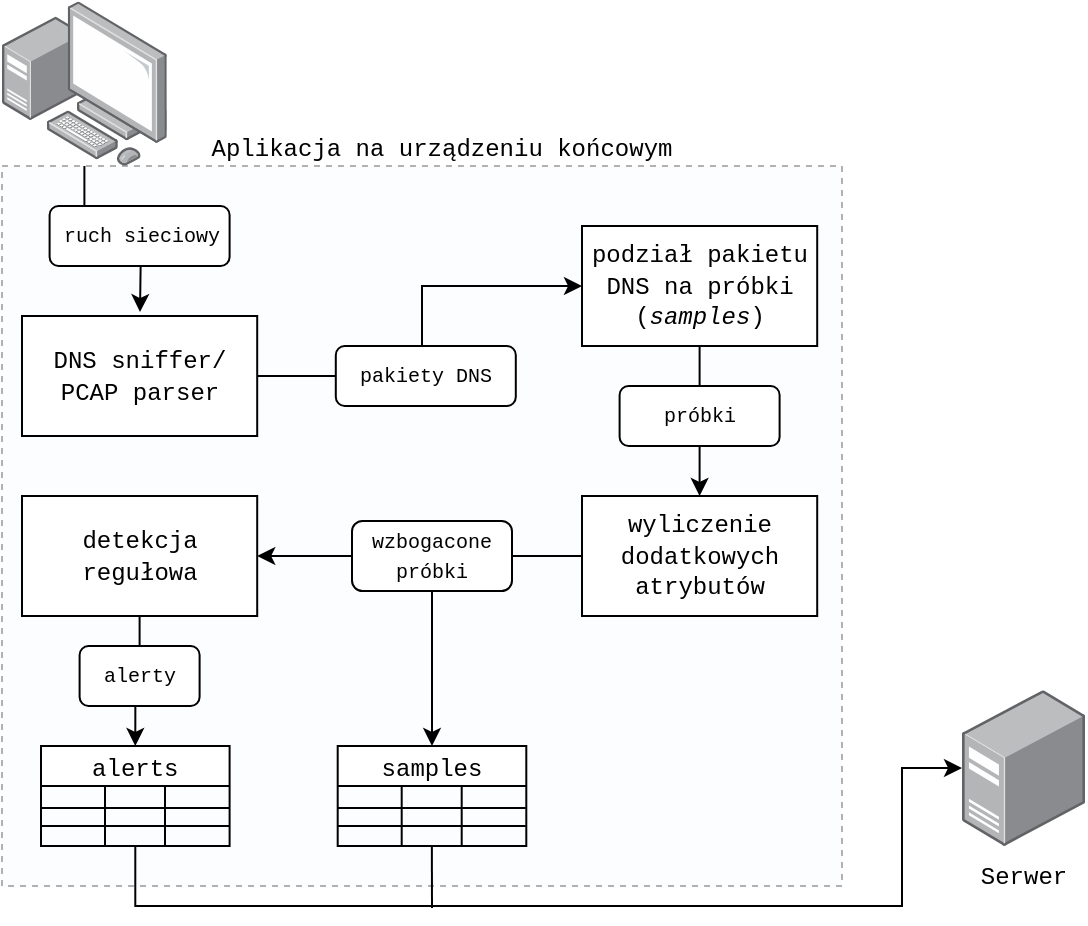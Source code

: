 <mxfile version="20.8.3" type="device"><diagram id="2xPIGsKkTaqsHsy8lldZ" name="Page-1"><mxGraphModel dx="939" dy="548" grid="1" gridSize="10" guides="1" tooltips="1" connect="1" arrows="1" fold="1" page="1" pageScale="1" pageWidth="850" pageHeight="1100" math="0" shadow="0"><root><mxCell id="0"/><mxCell id="1" parent="0"/><mxCell id="h4Um_Pl1rE5DkgPxfwHl-2" value="" style="rounded=0;whiteSpace=wrap;html=1;fillColor=#F6F8FA;dashed=1;opacity=30;" vertex="1" parent="1"><mxGeometry x="10" y="130" width="420" height="360" as="geometry"/></mxCell><mxCell id="h4Um_Pl1rE5DkgPxfwHl-86" style="edgeStyle=orthogonalEdgeStyle;rounded=0;orthogonalLoop=1;jettySize=auto;html=1;entryX=0.5;entryY=0;entryDx=0;entryDy=0;fontFamily=Courier New;fontSize=10;" edge="1" parent="1" source="h4Um_Pl1rE5DkgPxfwHl-44"><mxGeometry relative="1" as="geometry"><mxPoint x="225.0" y="420" as="targetPoint"/></mxGeometry></mxCell><mxCell id="h4Um_Pl1rE5DkgPxfwHl-90" style="edgeStyle=orthogonalEdgeStyle;rounded=0;orthogonalLoop=1;jettySize=auto;html=1;fontFamily=Courier New;fontSize=10;" edge="1" parent="1" source="h4Um_Pl1rE5DkgPxfwHl-1"><mxGeometry relative="1" as="geometry"><mxPoint x="79" y="203" as="targetPoint"/></mxGeometry></mxCell><mxCell id="h4Um_Pl1rE5DkgPxfwHl-1" value="" style="points=[];aspect=fixed;html=1;align=center;shadow=0;dashed=0;image;image=img/lib/allied_telesis/computer_and_terminals/Personal_Computer_with_Server.svg;" vertex="1" parent="1"><mxGeometry x="10.0" y="47.6" width="82.4" height="82.4" as="geometry"/></mxCell><mxCell id="h4Um_Pl1rE5DkgPxfwHl-9" value="" style="edgeStyle=orthogonalEdgeStyle;rounded=0;orthogonalLoop=1;jettySize=auto;html=1;fontFamily=Courier New;" edge="1" parent="1" source="h4Um_Pl1rE5DkgPxfwHl-3" target="h4Um_Pl1rE5DkgPxfwHl-4"><mxGeometry relative="1" as="geometry"><Array as="points"><mxPoint x="220" y="235"/><mxPoint x="220" y="190"/></Array></mxGeometry></mxCell><mxCell id="h4Um_Pl1rE5DkgPxfwHl-3" value="&lt;font face=&quot;Courier New&quot;&gt;DNS sniffer/ PCAP parser&lt;/font&gt;" style="rounded=0;whiteSpace=wrap;html=1;" vertex="1" parent="1"><mxGeometry x="20" y="205" width="117.6" height="60" as="geometry"/></mxCell><mxCell id="h4Um_Pl1rE5DkgPxfwHl-4" value="&lt;font face=&quot;Courier New&quot;&gt;podział pakietu DNS na próbki (&lt;i&gt;samples&lt;/i&gt;)&lt;/font&gt;" style="rounded=0;whiteSpace=wrap;html=1;" vertex="1" parent="1"><mxGeometry x="300" y="160" width="117.6" height="60" as="geometry"/></mxCell><mxCell id="h4Um_Pl1rE5DkgPxfwHl-8" value="" style="edgeStyle=orthogonalEdgeStyle;rounded=0;orthogonalLoop=1;jettySize=auto;html=1;fontFamily=Courier New;endArrow=classic;endFill=1;startArrow=none;startFill=0;" edge="1" parent="1"><mxGeometry relative="1" as="geometry"><mxPoint x="300" y="325" as="sourcePoint"/><mxPoint x="137.6" y="325" as="targetPoint"/></mxGeometry></mxCell><mxCell id="h4Um_Pl1rE5DkgPxfwHl-5" value="&lt;font face=&quot;Courier New&quot;&gt;wyliczenie dodatkowych atrybutów &lt;br&gt;&lt;/font&gt;" style="rounded=0;whiteSpace=wrap;html=1;" vertex="1" parent="1"><mxGeometry x="300" y="295" width="117.6" height="60" as="geometry"/></mxCell><mxCell id="h4Um_Pl1rE5DkgPxfwHl-85" style="edgeStyle=orthogonalEdgeStyle;rounded=0;orthogonalLoop=1;jettySize=auto;html=1;entryX=0.5;entryY=0;entryDx=0;entryDy=0;fontFamily=Courier New;fontSize=10;" edge="1" parent="1" source="h4Um_Pl1rE5DkgPxfwHl-6" target="h4Um_Pl1rE5DkgPxfwHl-23"><mxGeometry relative="1" as="geometry"/></mxCell><mxCell id="h4Um_Pl1rE5DkgPxfwHl-6" value="&lt;font face=&quot;Courier New&quot;&gt;detekcja regułowa&lt;br&gt;&lt;/font&gt;" style="rounded=0;whiteSpace=wrap;html=1;" vertex="1" parent="1"><mxGeometry x="20" y="295" width="117.6" height="60" as="geometry"/></mxCell><mxCell id="h4Um_Pl1rE5DkgPxfwHl-7" value="" style="endArrow=classic;html=1;rounded=0;fontFamily=Courier New;exitX=0.5;exitY=1;exitDx=0;exitDy=0;entryX=0.5;entryY=0;entryDx=0;entryDy=0;startArrow=none;" edge="1" parent="1" source="h4Um_Pl1rE5DkgPxfwHl-46" target="h4Um_Pl1rE5DkgPxfwHl-5"><mxGeometry width="50" height="50" relative="1" as="geometry"><mxPoint x="440" y="300" as="sourcePoint"/><mxPoint x="490" y="250" as="targetPoint"/></mxGeometry></mxCell><mxCell id="h4Um_Pl1rE5DkgPxfwHl-128" style="edgeStyle=orthogonalEdgeStyle;rounded=0;orthogonalLoop=1;jettySize=auto;html=1;fontFamily=Courier New;fontSize=10;startArrow=none;startFill=0;endArrow=classic;endFill=1;" edge="1" parent="1" source="h4Um_Pl1rE5DkgPxfwHl-23" target="h4Um_Pl1rE5DkgPxfwHl-112"><mxGeometry relative="1" as="geometry"><Array as="points"><mxPoint x="77" y="500"/><mxPoint x="460" y="500"/><mxPoint x="460" y="431"/></Array></mxGeometry></mxCell><mxCell id="h4Um_Pl1rE5DkgPxfwHl-23" value="alerts" style="shape=table;startSize=20;container=1;collapsible=0;childLayout=tableLayout;fontStyle=0;align=center;fontFamily=Courier New;" vertex="1" parent="1"><mxGeometry x="29.5" y="420" width="94.3" height="50" as="geometry"/></mxCell><mxCell id="h4Um_Pl1rE5DkgPxfwHl-24" value="" style="shape=tableRow;horizontal=0;startSize=0;swimlaneHead=0;swimlaneBody=0;top=0;left=0;bottom=0;right=0;collapsible=0;dropTarget=0;fillColor=none;points=[[0,0.5],[1,0.5]];portConstraint=eastwest;fontFamily=Courier New;" vertex="1" parent="h4Um_Pl1rE5DkgPxfwHl-23"><mxGeometry y="20" width="94.3" height="11" as="geometry"/></mxCell><mxCell id="h4Um_Pl1rE5DkgPxfwHl-25" value="" style="shape=partialRectangle;html=1;whiteSpace=wrap;connectable=0;fillColor=none;top=0;left=0;bottom=0;right=0;overflow=hidden;fontFamily=Courier New;" vertex="1" parent="h4Um_Pl1rE5DkgPxfwHl-24"><mxGeometry width="32" height="11" as="geometry"><mxRectangle width="32" height="11" as="alternateBounds"/></mxGeometry></mxCell><mxCell id="h4Um_Pl1rE5DkgPxfwHl-26" value="" style="shape=partialRectangle;html=1;whiteSpace=wrap;connectable=0;fillColor=none;top=0;left=0;bottom=0;right=0;overflow=hidden;fontFamily=Courier New;" vertex="1" parent="h4Um_Pl1rE5DkgPxfwHl-24"><mxGeometry x="32" width="30" height="11" as="geometry"><mxRectangle width="30" height="11" as="alternateBounds"/></mxGeometry></mxCell><mxCell id="h4Um_Pl1rE5DkgPxfwHl-27" value="" style="shape=partialRectangle;html=1;whiteSpace=wrap;connectable=0;fillColor=none;top=0;left=0;bottom=0;right=0;overflow=hidden;fontFamily=Courier New;" vertex="1" parent="h4Um_Pl1rE5DkgPxfwHl-24"><mxGeometry x="62" width="32" height="11" as="geometry"><mxRectangle width="32" height="11" as="alternateBounds"/></mxGeometry></mxCell><mxCell id="h4Um_Pl1rE5DkgPxfwHl-28" value="" style="shape=tableRow;horizontal=0;startSize=0;swimlaneHead=0;swimlaneBody=0;top=0;left=0;bottom=0;right=0;collapsible=0;dropTarget=0;fillColor=none;points=[[0,0.5],[1,0.5]];portConstraint=eastwest;fontFamily=Courier New;" vertex="1" parent="h4Um_Pl1rE5DkgPxfwHl-23"><mxGeometry y="31" width="94.3" height="9" as="geometry"/></mxCell><mxCell id="h4Um_Pl1rE5DkgPxfwHl-29" value="" style="shape=partialRectangle;html=1;whiteSpace=wrap;connectable=0;fillColor=none;top=0;left=0;bottom=0;right=0;overflow=hidden;fontFamily=Courier New;" vertex="1" parent="h4Um_Pl1rE5DkgPxfwHl-28"><mxGeometry width="32" height="9" as="geometry"><mxRectangle width="32" height="9" as="alternateBounds"/></mxGeometry></mxCell><mxCell id="h4Um_Pl1rE5DkgPxfwHl-30" value="" style="shape=partialRectangle;html=1;whiteSpace=wrap;connectable=0;fillColor=none;top=0;left=0;bottom=0;right=0;overflow=hidden;fontFamily=Courier New;" vertex="1" parent="h4Um_Pl1rE5DkgPxfwHl-28"><mxGeometry x="32" width="30" height="9" as="geometry"><mxRectangle width="30" height="9" as="alternateBounds"/></mxGeometry></mxCell><mxCell id="h4Um_Pl1rE5DkgPxfwHl-31" value="" style="shape=partialRectangle;html=1;whiteSpace=wrap;connectable=0;fillColor=none;top=0;left=0;bottom=0;right=0;overflow=hidden;fontFamily=Courier New;" vertex="1" parent="h4Um_Pl1rE5DkgPxfwHl-28"><mxGeometry x="62" width="32" height="9" as="geometry"><mxRectangle width="32" height="9" as="alternateBounds"/></mxGeometry></mxCell><mxCell id="h4Um_Pl1rE5DkgPxfwHl-32" value="" style="shape=tableRow;horizontal=0;startSize=0;swimlaneHead=0;swimlaneBody=0;top=0;left=0;bottom=0;right=0;collapsible=0;dropTarget=0;fillColor=none;points=[[0,0.5],[1,0.5]];portConstraint=eastwest;fontFamily=Courier New;" vertex="1" parent="h4Um_Pl1rE5DkgPxfwHl-23"><mxGeometry y="40" width="94.3" height="10" as="geometry"/></mxCell><mxCell id="h4Um_Pl1rE5DkgPxfwHl-33" value="" style="shape=partialRectangle;html=1;whiteSpace=wrap;connectable=0;fillColor=none;top=0;left=0;bottom=0;right=0;overflow=hidden;fontFamily=Courier New;" vertex="1" parent="h4Um_Pl1rE5DkgPxfwHl-32"><mxGeometry width="32" height="10" as="geometry"><mxRectangle width="32" height="10" as="alternateBounds"/></mxGeometry></mxCell><mxCell id="h4Um_Pl1rE5DkgPxfwHl-34" value="" style="shape=partialRectangle;html=1;whiteSpace=wrap;connectable=0;fillColor=none;top=0;left=0;bottom=0;right=0;overflow=hidden;fontFamily=Courier New;" vertex="1" parent="h4Um_Pl1rE5DkgPxfwHl-32"><mxGeometry x="32" width="30" height="10" as="geometry"><mxRectangle width="30" height="10" as="alternateBounds"/></mxGeometry></mxCell><mxCell id="h4Um_Pl1rE5DkgPxfwHl-35" value="" style="shape=partialRectangle;html=1;whiteSpace=wrap;connectable=0;fillColor=none;top=0;left=0;bottom=0;right=0;overflow=hidden;fontFamily=Courier New;" vertex="1" parent="h4Um_Pl1rE5DkgPxfwHl-32"><mxGeometry x="62" width="32" height="10" as="geometry"><mxRectangle width="32" height="10" as="alternateBounds"/></mxGeometry></mxCell><mxCell id="h4Um_Pl1rE5DkgPxfwHl-47" value="" style="endArrow=none;html=1;rounded=0;fontFamily=Courier New;exitX=0.5;exitY=1;exitDx=0;exitDy=0;entryX=0.5;entryY=0;entryDx=0;entryDy=0;" edge="1" parent="1" source="h4Um_Pl1rE5DkgPxfwHl-4" target="h4Um_Pl1rE5DkgPxfwHl-46"><mxGeometry width="50" height="50" relative="1" as="geometry"><mxPoint x="358.8" y="220" as="sourcePoint"/><mxPoint x="358.8" y="295" as="targetPoint"/></mxGeometry></mxCell><mxCell id="h4Um_Pl1rE5DkgPxfwHl-46" value="" style="rounded=1;whiteSpace=wrap;html=1;fontFamily=Courier New;fontSize=10;" vertex="1" parent="1"><mxGeometry x="318.8" y="240" width="80" height="30" as="geometry"/></mxCell><mxCell id="h4Um_Pl1rE5DkgPxfwHl-43" value="&lt;font style=&quot;font-size: 10px;&quot;&gt;próbki&lt;br&gt;&lt;/font&gt;" style="text;html=1;strokeColor=none;fillColor=none;align=center;verticalAlign=middle;whiteSpace=wrap;rounded=0;fontFamily=Courier New;" vertex="1" parent="1"><mxGeometry x="333.8" y="240" width="50" height="30" as="geometry"/></mxCell><mxCell id="h4Um_Pl1rE5DkgPxfwHl-48" value="" style="rounded=1;whiteSpace=wrap;html=1;fontFamily=Courier New;fontSize=10;" vertex="1" parent="1"><mxGeometry x="185" y="307.5" width="80" height="35" as="geometry"/></mxCell><mxCell id="h4Um_Pl1rE5DkgPxfwHl-44" value="&lt;font style=&quot;font-size: 10px;&quot;&gt;wzbogacone próbki&lt;br&gt;&lt;/font&gt;" style="text;html=1;strokeColor=none;fillColor=none;align=center;verticalAlign=middle;whiteSpace=wrap;rounded=0;fontFamily=Courier New;" vertex="1" parent="1"><mxGeometry x="190" y="310" width="70" height="30" as="geometry"/></mxCell><mxCell id="h4Um_Pl1rE5DkgPxfwHl-51" value="" style="rounded=1;whiteSpace=wrap;html=1;fontFamily=Courier New;fontSize=10;" vertex="1" parent="1"><mxGeometry x="48.8" y="370" width="60" height="30" as="geometry"/></mxCell><mxCell id="h4Um_Pl1rE5DkgPxfwHl-52" value="&lt;font style=&quot;font-size: 10px;&quot;&gt;alerty&lt;/font&gt;" style="text;html=1;strokeColor=none;fillColor=none;align=center;verticalAlign=middle;whiteSpace=wrap;rounded=0;fontFamily=Courier New;" vertex="1" parent="1"><mxGeometry x="53.8" y="370" width="50" height="30" as="geometry"/></mxCell><mxCell id="h4Um_Pl1rE5DkgPxfwHl-69" value="" style="rounded=1;whiteSpace=wrap;html=1;fontFamily=Courier New;fontSize=10;" vertex="1" parent="1"><mxGeometry x="176.9" y="220" width="90" height="30" as="geometry"/></mxCell><mxCell id="h4Um_Pl1rE5DkgPxfwHl-42" value="&lt;font style=&quot;font-size: 10px;&quot;&gt;pakiety DNS&lt;br&gt;&lt;/font&gt;" style="text;html=1;strokeColor=none;fillColor=none;align=center;verticalAlign=middle;whiteSpace=wrap;rounded=0;fontFamily=Courier New;" vertex="1" parent="1"><mxGeometry x="171.9" y="220" width="100" height="30" as="geometry"/></mxCell><mxCell id="h4Um_Pl1rE5DkgPxfwHl-89" value="" style="rounded=1;whiteSpace=wrap;html=1;fontFamily=Courier New;fontSize=10;" vertex="1" parent="1"><mxGeometry x="33.8" y="150" width="90" height="30" as="geometry"/></mxCell><mxCell id="h4Um_Pl1rE5DkgPxfwHl-40" value="&lt;font style=&quot;font-size: 10px;&quot;&gt;ruch sieciowy&lt;br&gt;&lt;/font&gt;" style="text;html=1;strokeColor=none;fillColor=none;align=center;verticalAlign=middle;whiteSpace=wrap;rounded=0;fontFamily=Courier New;" vertex="1" parent="1"><mxGeometry x="29.5" y="150" width="100" height="30" as="geometry"/></mxCell><mxCell id="h4Um_Pl1rE5DkgPxfwHl-106" value="&lt;font face=&quot;Courier New&quot;&gt;Aplikacja na urządzeniu końcowym&lt;br&gt;&lt;/font&gt;" style="text;html=1;strokeColor=none;fillColor=none;align=center;verticalAlign=middle;whiteSpace=wrap;rounded=0;dashed=1;opacity=30;" vertex="1" parent="1"><mxGeometry x="110" y="106" width="240" height="30" as="geometry"/></mxCell><mxCell id="h4Um_Pl1rE5DkgPxfwHl-92" value="samples" style="shape=table;startSize=20;container=1;collapsible=0;childLayout=tableLayout;fontStyle=0;align=center;fontFamily=Courier New;" vertex="1" parent="1"><mxGeometry x="177.85" y="420" width="94.3" height="50" as="geometry"/></mxCell><mxCell id="h4Um_Pl1rE5DkgPxfwHl-93" value="" style="shape=tableRow;horizontal=0;startSize=0;swimlaneHead=0;swimlaneBody=0;top=0;left=0;bottom=0;right=0;collapsible=0;dropTarget=0;fillColor=none;points=[[0,0.5],[1,0.5]];portConstraint=eastwest;fontFamily=Courier New;" vertex="1" parent="h4Um_Pl1rE5DkgPxfwHl-92"><mxGeometry y="20" width="94.3" height="11" as="geometry"/></mxCell><mxCell id="h4Um_Pl1rE5DkgPxfwHl-94" value="" style="shape=partialRectangle;html=1;whiteSpace=wrap;connectable=0;fillColor=none;top=0;left=0;bottom=0;right=0;overflow=hidden;fontFamily=Courier New;" vertex="1" parent="h4Um_Pl1rE5DkgPxfwHl-93"><mxGeometry width="32" height="11" as="geometry"><mxRectangle width="32" height="11" as="alternateBounds"/></mxGeometry></mxCell><mxCell id="h4Um_Pl1rE5DkgPxfwHl-95" value="" style="shape=partialRectangle;html=1;whiteSpace=wrap;connectable=0;fillColor=none;top=0;left=0;bottom=0;right=0;overflow=hidden;fontFamily=Courier New;" vertex="1" parent="h4Um_Pl1rE5DkgPxfwHl-93"><mxGeometry x="32" width="30" height="11" as="geometry"><mxRectangle width="30" height="11" as="alternateBounds"/></mxGeometry></mxCell><mxCell id="h4Um_Pl1rE5DkgPxfwHl-96" value="" style="shape=partialRectangle;html=1;whiteSpace=wrap;connectable=0;fillColor=none;top=0;left=0;bottom=0;right=0;overflow=hidden;fontFamily=Courier New;" vertex="1" parent="h4Um_Pl1rE5DkgPxfwHl-93"><mxGeometry x="62" width="32" height="11" as="geometry"><mxRectangle width="32" height="11" as="alternateBounds"/></mxGeometry></mxCell><mxCell id="h4Um_Pl1rE5DkgPxfwHl-97" value="" style="shape=tableRow;horizontal=0;startSize=0;swimlaneHead=0;swimlaneBody=0;top=0;left=0;bottom=0;right=0;collapsible=0;dropTarget=0;fillColor=none;points=[[0,0.5],[1,0.5]];portConstraint=eastwest;fontFamily=Courier New;" vertex="1" parent="h4Um_Pl1rE5DkgPxfwHl-92"><mxGeometry y="31" width="94.3" height="9" as="geometry"/></mxCell><mxCell id="h4Um_Pl1rE5DkgPxfwHl-98" value="" style="shape=partialRectangle;html=1;whiteSpace=wrap;connectable=0;fillColor=none;top=0;left=0;bottom=0;right=0;overflow=hidden;fontFamily=Courier New;" vertex="1" parent="h4Um_Pl1rE5DkgPxfwHl-97"><mxGeometry width="32" height="9" as="geometry"><mxRectangle width="32" height="9" as="alternateBounds"/></mxGeometry></mxCell><mxCell id="h4Um_Pl1rE5DkgPxfwHl-99" value="" style="shape=partialRectangle;html=1;whiteSpace=wrap;connectable=0;fillColor=none;top=0;left=0;bottom=0;right=0;overflow=hidden;fontFamily=Courier New;" vertex="1" parent="h4Um_Pl1rE5DkgPxfwHl-97"><mxGeometry x="32" width="30" height="9" as="geometry"><mxRectangle width="30" height="9" as="alternateBounds"/></mxGeometry></mxCell><mxCell id="h4Um_Pl1rE5DkgPxfwHl-100" value="" style="shape=partialRectangle;html=1;whiteSpace=wrap;connectable=0;fillColor=none;top=0;left=0;bottom=0;right=0;overflow=hidden;fontFamily=Courier New;" vertex="1" parent="h4Um_Pl1rE5DkgPxfwHl-97"><mxGeometry x="62" width="32" height="9" as="geometry"><mxRectangle width="32" height="9" as="alternateBounds"/></mxGeometry></mxCell><mxCell id="h4Um_Pl1rE5DkgPxfwHl-101" value="" style="shape=tableRow;horizontal=0;startSize=0;swimlaneHead=0;swimlaneBody=0;top=0;left=0;bottom=0;right=0;collapsible=0;dropTarget=0;fillColor=none;points=[[0,0.5],[1,0.5]];portConstraint=eastwest;fontFamily=Courier New;" vertex="1" parent="h4Um_Pl1rE5DkgPxfwHl-92"><mxGeometry y="40" width="94.3" height="10" as="geometry"/></mxCell><mxCell id="h4Um_Pl1rE5DkgPxfwHl-102" value="" style="shape=partialRectangle;html=1;whiteSpace=wrap;connectable=0;fillColor=none;top=0;left=0;bottom=0;right=0;overflow=hidden;fontFamily=Courier New;" vertex="1" parent="h4Um_Pl1rE5DkgPxfwHl-101"><mxGeometry width="32" height="10" as="geometry"><mxRectangle width="32" height="10" as="alternateBounds"/></mxGeometry></mxCell><mxCell id="h4Um_Pl1rE5DkgPxfwHl-103" value="" style="shape=partialRectangle;html=1;whiteSpace=wrap;connectable=0;fillColor=none;top=0;left=0;bottom=0;right=0;overflow=hidden;fontFamily=Courier New;" vertex="1" parent="h4Um_Pl1rE5DkgPxfwHl-101"><mxGeometry x="32" width="30" height="10" as="geometry"><mxRectangle width="30" height="10" as="alternateBounds"/></mxGeometry></mxCell><mxCell id="h4Um_Pl1rE5DkgPxfwHl-104" value="" style="shape=partialRectangle;html=1;whiteSpace=wrap;connectable=0;fillColor=none;top=0;left=0;bottom=0;right=0;overflow=hidden;fontFamily=Courier New;" vertex="1" parent="h4Um_Pl1rE5DkgPxfwHl-101"><mxGeometry x="62" width="32" height="10" as="geometry"><mxRectangle width="32" height="10" as="alternateBounds"/></mxGeometry></mxCell><mxCell id="h4Um_Pl1rE5DkgPxfwHl-112" value="" style="points=[];aspect=fixed;html=1;align=center;shadow=0;dashed=0;image;image=img/lib/allied_telesis/computer_and_terminals/Server_Desktop.svg;fontFamily=Courier New;fontSize=10;" vertex="1" parent="1"><mxGeometry x="490" y="392" width="61.53" height="78" as="geometry"/></mxCell><mxCell id="h4Um_Pl1rE5DkgPxfwHl-129" value="" style="endArrow=none;html=1;rounded=0;fontFamily=Courier New;fontSize=10;" edge="1" parent="1"><mxGeometry width="50" height="50" relative="1" as="geometry"><mxPoint x="225" y="501" as="sourcePoint"/><mxPoint x="224.92" y="470" as="targetPoint"/></mxGeometry></mxCell><mxCell id="h4Um_Pl1rE5DkgPxfwHl-130" value="&lt;font face=&quot;Courier New&quot;&gt;Serwer&lt;/font&gt;" style="text;html=1;strokeColor=none;fillColor=none;align=center;verticalAlign=middle;whiteSpace=wrap;rounded=0;dashed=1;opacity=30;" vertex="1" parent="1"><mxGeometry x="495.76" y="470" width="50" height="30" as="geometry"/></mxCell></root></mxGraphModel></diagram></mxfile>